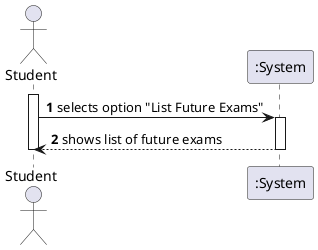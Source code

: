 @startuml
autonumber
actor "Student" as ST

activate ST
ST -> ":System" : selects option "List Future Exams"
activate ":System"
":System" --> ST : shows list of future exams
deactivate ":System"
deactivate ST

@enduml